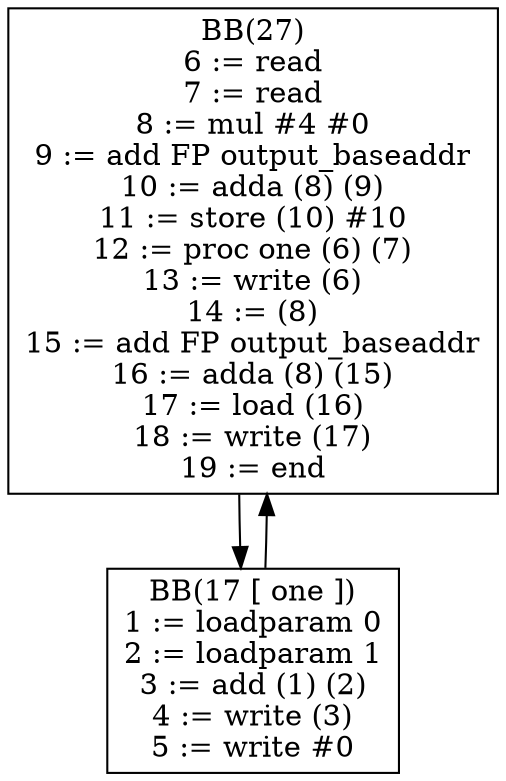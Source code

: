 digraph G {
bb27[shape = box, label = "BB(27)\n" + "6 := read\n" + "7 := read\n" + "8 := mul #4 #0\n" + "9 := add FP output_baseaddr\n" + "10 := adda (8) (9)\n" + "11 := store (10) #10\n" + "12 := proc one (6) (7)\n" + "13 := write (6)\n" + "14 := (8)\n" + "15 := add FP output_baseaddr\n" + "16 := adda (8) (15)\n" + "17 := load (16)\n" + "18 := write (17)\n" + "19 := end\n"];
bb17[shape = box, label = "BB(17 [ one ])\n" + "1 := loadparam 0\n" + "2 := loadparam 1\n" + "3 := add (1) (2)\n" + "4 := write (3)\n" + "5 := write #0\n"];
bb27 -> bb17;
bb17 -> bb27;
}
